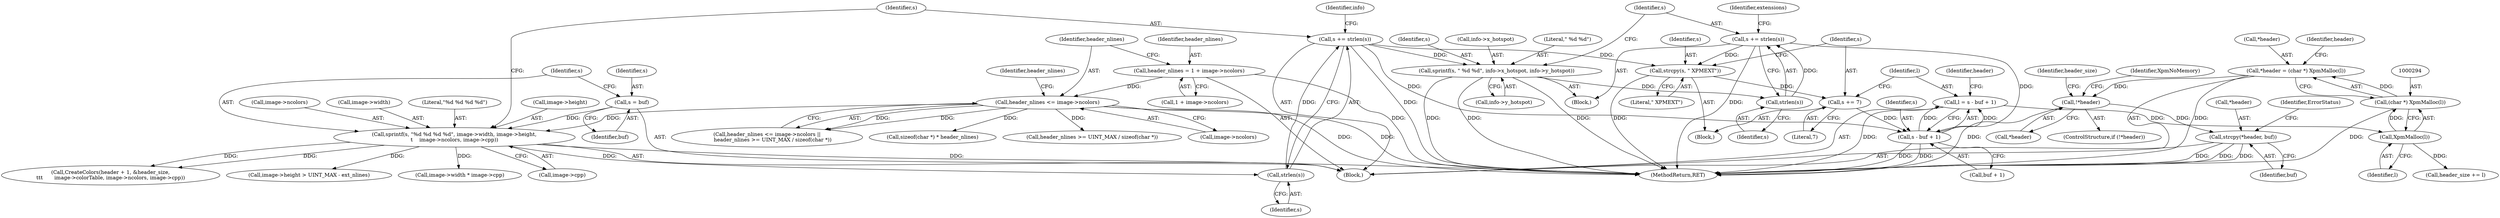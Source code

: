 digraph "0_libXpm_d1167418f0fd02a27f617ec5afd6db053afbe185@API" {
"1000306" [label="(Call,strcpy(*header, buf))"];
"1000298" [label="(Call,!*header)"];
"1000290" [label="(Call,*header = (char *) XpmMalloc(l))"];
"1000293" [label="(Call,(char *) XpmMalloc(l))"];
"1000295" [label="(Call,XpmMalloc(l))"];
"1000283" [label="(Call,l = s - buf + 1)"];
"1000285" [label="(Call,s - buf + 1)"];
"1000280" [label="(Call,s += 7)"];
"1000277" [label="(Call,strcpy(s, \" XPMEXT\"))"];
"1000270" [label="(Call,s += strlen(s))"];
"1000272" [label="(Call,strlen(s))"];
"1000261" [label="(Call,sprintf(s, \" %d %d\", info->x_hotspot, info->y_hotspot))"];
"1000248" [label="(Call,s += strlen(s))"];
"1000250" [label="(Call,strlen(s))"];
"1000233" [label="(Call,sprintf(s, \"%d %d %d %d\", image->width, image->height,\n\t    image->ncolors, image->cpp))"];
"1000230" [label="(Call,s = buf)"];
"1000189" [label="(Call,header_nlines <= image->ncolors)"];
"1000180" [label="(Call,header_nlines = 1 + image->ncolors)"];
"1000312" [label="(Call,CreateColors(header + 1, &header_size,\n\t\t\t       image->colorTable, image->ncolors, image->cpp))"];
"1000204" [label="(Call,sizeof(char *) * header_nlines)"];
"1000234" [label="(Identifier,s)"];
"1000372" [label="(Call,image->height > UINT_MAX - ext_nlines)"];
"1000261" [label="(Call,sprintf(s, \" %d %d\", info->x_hotspot, info->y_hotspot))"];
"1000283" [label="(Call,l = s - buf + 1)"];
"1000250" [label="(Call,strlen(s))"];
"1000307" [label="(Call,*header)"];
"1000291" [label="(Call,*header)"];
"1000303" [label="(Call,header_size += l)"];
"1000273" [label="(Identifier,s)"];
"1000295" [label="(Call,XpmMalloc(l))"];
"1000287" [label="(Call,buf + 1)"];
"1000277" [label="(Call,strcpy(s, \" XPMEXT\"))"];
"1000306" [label="(Call,strcpy(*header, buf))"];
"1000233" [label="(Call,sprintf(s, \"%d %d %d %d\", image->width, image->height,\n\t    image->ncolors, image->cpp))"];
"1000180" [label="(Call,header_nlines = 1 + image->ncolors)"];
"1000609" [label="(MethodReturn,RET)"];
"1000302" [label="(Identifier,XpmNoMemory)"];
"1000276" [label="(Block,)"];
"1000254" [label="(Identifier,info)"];
"1000189" [label="(Call,header_nlines <= image->ncolors)"];
"1000232" [label="(Identifier,buf)"];
"1000195" [label="(Identifier,header_nlines)"];
"1000231" [label="(Identifier,s)"];
"1000311" [label="(Identifier,ErrorStatus)"];
"1000304" [label="(Identifier,header_size)"];
"1000300" [label="(Identifier,header)"];
"1000296" [label="(Identifier,l)"];
"1000282" [label="(Literal,7)"];
"1000194" [label="(Call,header_nlines >= UINT_MAX / sizeof(char *))"];
"1000292" [label="(Identifier,header)"];
"1000182" [label="(Call,1 + image->ncolors)"];
"1000270" [label="(Call,s += strlen(s))"];
"1000275" [label="(Identifier,extensions)"];
"1000242" [label="(Call,image->ncolors)"];
"1000272" [label="(Call,strlen(s))"];
"1000181" [label="(Identifier,header_nlines)"];
"1000284" [label="(Identifier,l)"];
"1000262" [label="(Identifier,s)"];
"1000264" [label="(Call,info->x_hotspot)"];
"1000190" [label="(Identifier,header_nlines)"];
"1000336" [label="(Call,image->width * image->cpp)"];
"1000245" [label="(Call,image->cpp)"];
"1000260" [label="(Block,)"];
"1000297" [label="(ControlStructure,if (!*header))"];
"1000286" [label="(Identifier,s)"];
"1000249" [label="(Identifier,s)"];
"1000191" [label="(Call,image->ncolors)"];
"1000293" [label="(Call,(char *) XpmMalloc(l))"];
"1000188" [label="(Call,header_nlines <= image->ncolors ||\n       header_nlines >= UINT_MAX / sizeof(char *))"];
"1000278" [label="(Identifier,s)"];
"1000267" [label="(Call,info->y_hotspot)"];
"1000263" [label="(Literal,\" %d %d\")"];
"1000299" [label="(Call,*header)"];
"1000298" [label="(Call,!*header)"];
"1000279" [label="(Literal,\" XPMEXT\")"];
"1000271" [label="(Identifier,s)"];
"1000230" [label="(Call,s = buf)"];
"1000236" [label="(Call,image->width)"];
"1000280" [label="(Call,s += 7)"];
"1000117" [label="(Block,)"];
"1000290" [label="(Call,*header = (char *) XpmMalloc(l))"];
"1000285" [label="(Call,s - buf + 1)"];
"1000281" [label="(Identifier,s)"];
"1000251" [label="(Identifier,s)"];
"1000235" [label="(Literal,\"%d %d %d %d\")"];
"1000239" [label="(Call,image->height)"];
"1000309" [label="(Identifier,buf)"];
"1000248" [label="(Call,s += strlen(s))"];
"1000306" -> "1000117"  [label="AST: "];
"1000306" -> "1000309"  [label="CFG: "];
"1000307" -> "1000306"  [label="AST: "];
"1000309" -> "1000306"  [label="AST: "];
"1000311" -> "1000306"  [label="CFG: "];
"1000306" -> "1000609"  [label="DDG: "];
"1000306" -> "1000609"  [label="DDG: "];
"1000306" -> "1000609"  [label="DDG: "];
"1000298" -> "1000306"  [label="DDG: "];
"1000298" -> "1000297"  [label="AST: "];
"1000298" -> "1000299"  [label="CFG: "];
"1000299" -> "1000298"  [label="AST: "];
"1000302" -> "1000298"  [label="CFG: "];
"1000304" -> "1000298"  [label="CFG: "];
"1000298" -> "1000609"  [label="DDG: "];
"1000290" -> "1000298"  [label="DDG: "];
"1000290" -> "1000117"  [label="AST: "];
"1000290" -> "1000293"  [label="CFG: "];
"1000291" -> "1000290"  [label="AST: "];
"1000293" -> "1000290"  [label="AST: "];
"1000300" -> "1000290"  [label="CFG: "];
"1000290" -> "1000609"  [label="DDG: "];
"1000293" -> "1000290"  [label="DDG: "];
"1000293" -> "1000295"  [label="CFG: "];
"1000294" -> "1000293"  [label="AST: "];
"1000295" -> "1000293"  [label="AST: "];
"1000293" -> "1000609"  [label="DDG: "];
"1000295" -> "1000293"  [label="DDG: "];
"1000295" -> "1000296"  [label="CFG: "];
"1000296" -> "1000295"  [label="AST: "];
"1000283" -> "1000295"  [label="DDG: "];
"1000295" -> "1000303"  [label="DDG: "];
"1000283" -> "1000117"  [label="AST: "];
"1000283" -> "1000285"  [label="CFG: "];
"1000284" -> "1000283"  [label="AST: "];
"1000285" -> "1000283"  [label="AST: "];
"1000292" -> "1000283"  [label="CFG: "];
"1000283" -> "1000609"  [label="DDG: "];
"1000285" -> "1000283"  [label="DDG: "];
"1000285" -> "1000283"  [label="DDG: "];
"1000285" -> "1000287"  [label="CFG: "];
"1000286" -> "1000285"  [label="AST: "];
"1000287" -> "1000285"  [label="AST: "];
"1000285" -> "1000609"  [label="DDG: "];
"1000285" -> "1000609"  [label="DDG: "];
"1000280" -> "1000285"  [label="DDG: "];
"1000270" -> "1000285"  [label="DDG: "];
"1000248" -> "1000285"  [label="DDG: "];
"1000280" -> "1000276"  [label="AST: "];
"1000280" -> "1000282"  [label="CFG: "];
"1000281" -> "1000280"  [label="AST: "];
"1000282" -> "1000280"  [label="AST: "];
"1000284" -> "1000280"  [label="CFG: "];
"1000277" -> "1000280"  [label="DDG: "];
"1000277" -> "1000276"  [label="AST: "];
"1000277" -> "1000279"  [label="CFG: "];
"1000278" -> "1000277"  [label="AST: "];
"1000279" -> "1000277"  [label="AST: "];
"1000281" -> "1000277"  [label="CFG: "];
"1000277" -> "1000609"  [label="DDG: "];
"1000270" -> "1000277"  [label="DDG: "];
"1000248" -> "1000277"  [label="DDG: "];
"1000270" -> "1000260"  [label="AST: "];
"1000270" -> "1000272"  [label="CFG: "];
"1000271" -> "1000270"  [label="AST: "];
"1000272" -> "1000270"  [label="AST: "];
"1000275" -> "1000270"  [label="CFG: "];
"1000270" -> "1000609"  [label="DDG: "];
"1000272" -> "1000270"  [label="DDG: "];
"1000272" -> "1000273"  [label="CFG: "];
"1000273" -> "1000272"  [label="AST: "];
"1000261" -> "1000272"  [label="DDG: "];
"1000261" -> "1000260"  [label="AST: "];
"1000261" -> "1000267"  [label="CFG: "];
"1000262" -> "1000261"  [label="AST: "];
"1000263" -> "1000261"  [label="AST: "];
"1000264" -> "1000261"  [label="AST: "];
"1000267" -> "1000261"  [label="AST: "];
"1000271" -> "1000261"  [label="CFG: "];
"1000261" -> "1000609"  [label="DDG: "];
"1000261" -> "1000609"  [label="DDG: "];
"1000261" -> "1000609"  [label="DDG: "];
"1000248" -> "1000261"  [label="DDG: "];
"1000248" -> "1000117"  [label="AST: "];
"1000248" -> "1000250"  [label="CFG: "];
"1000249" -> "1000248"  [label="AST: "];
"1000250" -> "1000248"  [label="AST: "];
"1000254" -> "1000248"  [label="CFG: "];
"1000248" -> "1000609"  [label="DDG: "];
"1000250" -> "1000248"  [label="DDG: "];
"1000250" -> "1000251"  [label="CFG: "];
"1000251" -> "1000250"  [label="AST: "];
"1000233" -> "1000250"  [label="DDG: "];
"1000233" -> "1000117"  [label="AST: "];
"1000233" -> "1000245"  [label="CFG: "];
"1000234" -> "1000233"  [label="AST: "];
"1000235" -> "1000233"  [label="AST: "];
"1000236" -> "1000233"  [label="AST: "];
"1000239" -> "1000233"  [label="AST: "];
"1000242" -> "1000233"  [label="AST: "];
"1000245" -> "1000233"  [label="AST: "];
"1000249" -> "1000233"  [label="CFG: "];
"1000233" -> "1000609"  [label="DDG: "];
"1000230" -> "1000233"  [label="DDG: "];
"1000189" -> "1000233"  [label="DDG: "];
"1000233" -> "1000312"  [label="DDG: "];
"1000233" -> "1000312"  [label="DDG: "];
"1000233" -> "1000336"  [label="DDG: "];
"1000233" -> "1000372"  [label="DDG: "];
"1000230" -> "1000117"  [label="AST: "];
"1000230" -> "1000232"  [label="CFG: "];
"1000231" -> "1000230"  [label="AST: "];
"1000232" -> "1000230"  [label="AST: "];
"1000234" -> "1000230"  [label="CFG: "];
"1000189" -> "1000188"  [label="AST: "];
"1000189" -> "1000191"  [label="CFG: "];
"1000190" -> "1000189"  [label="AST: "];
"1000191" -> "1000189"  [label="AST: "];
"1000195" -> "1000189"  [label="CFG: "];
"1000188" -> "1000189"  [label="CFG: "];
"1000189" -> "1000609"  [label="DDG: "];
"1000189" -> "1000609"  [label="DDG: "];
"1000189" -> "1000188"  [label="DDG: "];
"1000189" -> "1000188"  [label="DDG: "];
"1000180" -> "1000189"  [label="DDG: "];
"1000189" -> "1000194"  [label="DDG: "];
"1000189" -> "1000204"  [label="DDG: "];
"1000180" -> "1000117"  [label="AST: "];
"1000180" -> "1000182"  [label="CFG: "];
"1000181" -> "1000180"  [label="AST: "];
"1000182" -> "1000180"  [label="AST: "];
"1000190" -> "1000180"  [label="CFG: "];
"1000180" -> "1000609"  [label="DDG: "];
}
